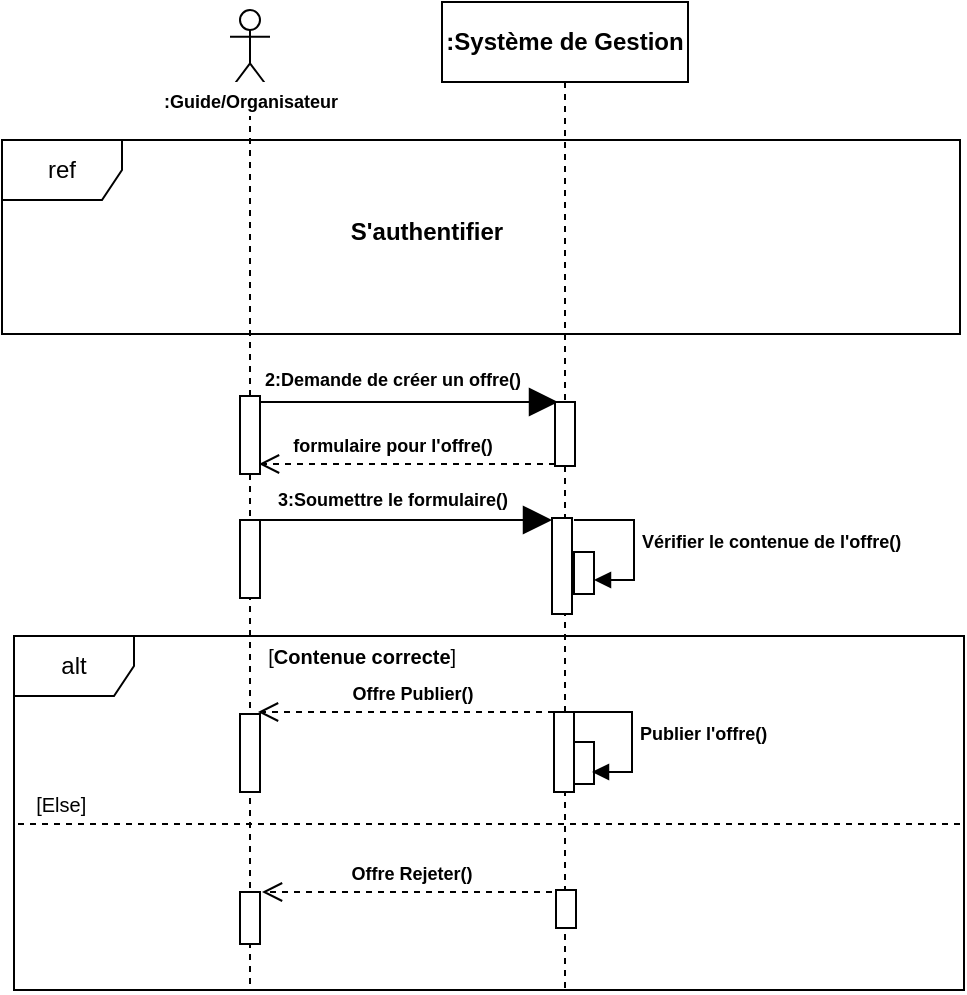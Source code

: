 <mxfile version="26.2.13">
  <diagram name="Page-1" id="_qcOmSuMuhV6xTqS9fBc">
    <mxGraphModel dx="868" dy="519" grid="0" gridSize="10" guides="1" tooltips="1" connect="1" arrows="1" fold="1" page="1" pageScale="1" pageWidth="827" pageHeight="1169" math="0" shadow="0">
      <root>
        <mxCell id="0" />
        <mxCell id="1" parent="0" />
        <mxCell id="-S7DJr_aftCFXgjF22eF-2" value="&lt;b&gt;:Système de Gestion&lt;/b&gt;" style="shape=umlLifeline;perimeter=lifelinePerimeter;whiteSpace=wrap;html=1;container=0;dropTarget=0;collapsible=0;recursiveResize=0;outlineConnect=0;portConstraint=eastwest;newEdgeStyle={&quot;edgeStyle&quot;:&quot;elbowEdgeStyle&quot;,&quot;elbow&quot;:&quot;vertical&quot;,&quot;curved&quot;:0,&quot;rounded&quot;:0};fillColor=light-dark(#FFFFFF, #ffffff);strokeColor=light-dark(#000000,#000000);labelBackgroundColor=none;fontColor=light-dark(#000000,#000000);" vertex="1" parent="1">
          <mxGeometry x="333" y="85" width="123" height="495" as="geometry" />
        </mxCell>
        <mxCell id="-S7DJr_aftCFXgjF22eF-4" value="" style="html=1;points=[[0,0,0,0,5],[0,1,0,0,-5],[1,0,0,0,5],[1,1,0,0,-5]];perimeter=orthogonalPerimeter;outlineConnect=0;targetShapes=umlLifeline;portConstraint=eastwest;newEdgeStyle={&quot;curved&quot;:0,&quot;rounded&quot;:0};fillColor=light-dark(#FFFFFF,#FFFFFF);strokeColor=light-dark(#000000,#000000);" vertex="1" parent="-S7DJr_aftCFXgjF22eF-2">
          <mxGeometry x="55" y="258" width="10" height="48" as="geometry" />
        </mxCell>
        <mxCell id="-S7DJr_aftCFXgjF22eF-6" value="" style="html=1;points=[[0,0,0,0,5],[0,1,0,0,-5],[1,0,0,0,5],[1,1,0,0,-5]];perimeter=orthogonalPerimeter;outlineConnect=0;targetShapes=umlLifeline;portConstraint=eastwest;newEdgeStyle={&quot;curved&quot;:0,&quot;rounded&quot;:0};fillColor=light-dark(#FFFFFF,#FFFFFF);strokeColor=light-dark(#000000,#000000);" vertex="1" parent="-S7DJr_aftCFXgjF22eF-2">
          <mxGeometry x="56" y="355" width="10" height="40" as="geometry" />
        </mxCell>
        <mxCell id="-S7DJr_aftCFXgjF22eF-7" value="" style="html=1;points=[[0,0,0,0,5],[0,1,0,0,-5],[1,0,0,0,5],[1,1,0,0,-5]];perimeter=orthogonalPerimeter;outlineConnect=0;targetShapes=umlLifeline;portConstraint=eastwest;newEdgeStyle={&quot;curved&quot;:0,&quot;rounded&quot;:0};fillColor=light-dark(#FFFFFF,#FFFFFF);strokeColor=light-dark(#000000,#000000);" vertex="1" parent="-S7DJr_aftCFXgjF22eF-2">
          <mxGeometry x="57" y="444" width="10" height="19" as="geometry" />
        </mxCell>
        <mxCell id="-S7DJr_aftCFXgjF22eF-65" value="" style="html=1;points=[[0,0,0,0,5],[0,1,0,0,-5],[1,0,0,0,5],[1,1,0,0,-5]];perimeter=orthogonalPerimeter;outlineConnect=0;targetShapes=umlLifeline;portConstraint=eastwest;newEdgeStyle={&quot;curved&quot;:0,&quot;rounded&quot;:0};" vertex="1" parent="-S7DJr_aftCFXgjF22eF-2">
          <mxGeometry x="66" y="370" width="10" height="21" as="geometry" />
        </mxCell>
        <mxCell id="-S7DJr_aftCFXgjF22eF-66" value="&lt;b&gt;&lt;font style=&quot;font-size: 9px;&quot;&gt;Publier l&#39;offre()&lt;/font&gt;&lt;/b&gt;" style="html=1;align=left;spacingLeft=2;endArrow=block;rounded=0;edgeStyle=orthogonalEdgeStyle;curved=0;rounded=0;" edge="1" parent="-S7DJr_aftCFXgjF22eF-2">
          <mxGeometry relative="1" as="geometry">
            <mxPoint x="65" y="355" as="sourcePoint" />
            <Array as="points">
              <mxPoint x="95" y="385" />
            </Array>
            <mxPoint x="75" y="385" as="targetPoint" />
          </mxGeometry>
        </mxCell>
        <mxCell id="-S7DJr_aftCFXgjF22eF-1" value="alt" style="shape=umlFrame;whiteSpace=wrap;html=1;pointerEvents=0;labelBorderColor=none;fillColor=light-dark(#FFFFFF,#FFFFFF);fontColor=light-dark(#000000,#000000);strokeColor=light-dark(#000000,#000000);" vertex="1" parent="1">
          <mxGeometry x="119" y="402" width="475" height="177" as="geometry" />
        </mxCell>
        <mxCell id="-S7DJr_aftCFXgjF22eF-9" value="" style="shape=umlLifeline;perimeter=lifelinePerimeter;whiteSpace=wrap;html=1;container=1;dropTarget=0;collapsible=0;recursiveResize=0;outlineConnect=0;portConstraint=eastwest;newEdgeStyle={&quot;curved&quot;:0,&quot;rounded&quot;:0};participant=umlActor;fillColor=light-dark(#FFFFFF,#000000);strokeColor=light-dark(#000000,#000000);" vertex="1" parent="1">
          <mxGeometry x="227" y="89" width="20" height="490" as="geometry" />
        </mxCell>
        <mxCell id="-S7DJr_aftCFXgjF22eF-11" value="" style="html=1;points=[[0,0,0,0,5],[0,1,0,0,-5],[1,0,0,0,5],[1,1,0,0,-5]];perimeter=orthogonalPerimeter;outlineConnect=0;targetShapes=umlLifeline;portConstraint=eastwest;newEdgeStyle={&quot;curved&quot;:0,&quot;rounded&quot;:0};fillColor=light-dark(#FFFFFF,#FFFFFF);strokeColor=light-dark(#000000,#000000);" vertex="1" parent="-S7DJr_aftCFXgjF22eF-9">
          <mxGeometry x="5" y="255" width="10" height="39" as="geometry" />
        </mxCell>
        <mxCell id="-S7DJr_aftCFXgjF22eF-13" value="" style="html=1;points=[[0,0,0,0,5],[0,1,0,0,-5],[1,0,0,0,5],[1,1,0,0,-5]];perimeter=orthogonalPerimeter;outlineConnect=0;targetShapes=umlLifeline;portConstraint=eastwest;newEdgeStyle={&quot;curved&quot;:0,&quot;rounded&quot;:0};fillColor=light-dark(#FFFFFF,#FFFFFF);strokeColor=light-dark(#000000,#000000);" vertex="1" parent="-S7DJr_aftCFXgjF22eF-9">
          <mxGeometry x="5" y="352" width="10" height="39" as="geometry" />
        </mxCell>
        <mxCell id="-S7DJr_aftCFXgjF22eF-14" value="" style="html=1;points=[[0,0,0,0,5],[0,1,0,0,-5],[1,0,0,0,5],[1,1,0,0,-5]];perimeter=orthogonalPerimeter;outlineConnect=0;targetShapes=umlLifeline;portConstraint=eastwest;newEdgeStyle={&quot;curved&quot;:0,&quot;rounded&quot;:0};fillColor=light-dark(#FFFFFF,#FFFFFF);strokeColor=light-dark(#000000,#000000);" vertex="1" parent="-S7DJr_aftCFXgjF22eF-9">
          <mxGeometry x="5" y="441" width="10" height="26" as="geometry" />
        </mxCell>
        <mxCell id="-S7DJr_aftCFXgjF22eF-84" value="" style="html=1;points=[[0,0,0,0,5],[0,1,0,0,-5],[1,0,0,0,5],[1,1,0,0,-5]];perimeter=orthogonalPerimeter;outlineConnect=0;targetShapes=umlLifeline;portConstraint=eastwest;newEdgeStyle={&quot;curved&quot;:0,&quot;rounded&quot;:0};fillColor=light-dark(#FFFFFF,#FFFFFF);strokeColor=light-dark(#000000,#000000);" vertex="1" parent="-S7DJr_aftCFXgjF22eF-9">
          <mxGeometry x="5" y="193" width="10" height="39" as="geometry" />
        </mxCell>
        <mxCell id="-S7DJr_aftCFXgjF22eF-22" value="" style="endArrow=block;endFill=1;endSize=12;html=1;rounded=0;strokeColor=light-dark(#000000,#000000);" edge="1" parent="1">
          <mxGeometry width="160" relative="1" as="geometry">
            <mxPoint x="239" y="344" as="sourcePoint" />
            <mxPoint x="388" y="344" as="targetPoint" />
          </mxGeometry>
        </mxCell>
        <mxCell id="-S7DJr_aftCFXgjF22eF-23" value="&lt;font style=&quot;color: light-dark(rgb(0, 0, 0), rgb(0, 0, 0)); font-size: 9px;&quot;&gt;&lt;b&gt;3:Soumettre le formulaire()&lt;/b&gt;&lt;/font&gt;" style="text;html=1;align=center;verticalAlign=middle;whiteSpace=wrap;rounded=0;" vertex="1" parent="1">
          <mxGeometry x="235.64" y="324" width="145.08" height="17" as="geometry" />
        </mxCell>
        <mxCell id="-S7DJr_aftCFXgjF22eF-40" value="" style="html=1;verticalAlign=bottom;endArrow=open;dashed=1;endSize=8;curved=0;rounded=0;strokeColor=light-dark(#000000,#000000);" edge="1" parent="1">
          <mxGeometry relative="1" as="geometry">
            <mxPoint x="389" y="440" as="sourcePoint" />
            <mxPoint x="241" y="440" as="targetPoint" />
          </mxGeometry>
        </mxCell>
        <mxCell id="-S7DJr_aftCFXgjF22eF-41" value="&lt;font style=&quot;color: light-dark(rgb(0, 0, 0), rgb(0, 0, 0)); font-size: 9px;&quot;&gt;&lt;b&gt;Offre Publier()&lt;/b&gt;&lt;/font&gt;" style="text;html=1;align=center;verticalAlign=middle;whiteSpace=wrap;rounded=0;" vertex="1" parent="1">
          <mxGeometry x="270.28" y="421" width="97" height="17" as="geometry" />
        </mxCell>
        <mxCell id="-S7DJr_aftCFXgjF22eF-42" value="" style="line;strokeWidth=1;fillColor=none;align=left;verticalAlign=middle;spacingTop=-1;spacingLeft=3;spacingRight=3;rotatable=0;labelPosition=right;points=[];portConstraint=eastwest;strokeColor=light-dark(#000000,#000000);dashed=1;" vertex="1" parent="1">
          <mxGeometry x="121" y="492" width="473" height="8" as="geometry" />
        </mxCell>
        <mxCell id="-S7DJr_aftCFXgjF22eF-43" value="&lt;font style=&quot;color: light-dark(rgb(0, 0, 0), rgb(0, 0, 0)); font-size: 10px;&quot;&gt;[Else]&amp;nbsp;&lt;/font&gt;" style="text;html=1;align=center;verticalAlign=middle;whiteSpace=wrap;rounded=0;" vertex="1" parent="1">
          <mxGeometry x="122" y="476" width="44" height="19" as="geometry" />
        </mxCell>
        <mxCell id="-S7DJr_aftCFXgjF22eF-44" value="" style="html=1;verticalAlign=bottom;endArrow=open;dashed=1;endSize=8;curved=0;rounded=0;strokeColor=light-dark(#000000,#000000);" edge="1" parent="1">
          <mxGeometry relative="1" as="geometry">
            <mxPoint x="388" y="530" as="sourcePoint" />
            <mxPoint x="243" y="530" as="targetPoint" />
          </mxGeometry>
        </mxCell>
        <mxCell id="-S7DJr_aftCFXgjF22eF-45" value="&lt;b style=&quot;font-size: 9px;&quot;&gt;Offre Rejeter()&lt;/b&gt;" style="text;html=1;align=center;verticalAlign=middle;whiteSpace=wrap;rounded=0;" vertex="1" parent="1">
          <mxGeometry x="270.64" y="511" width="94.36" height="17" as="geometry" />
        </mxCell>
        <mxCell id="-S7DJr_aftCFXgjF22eF-64" value="&lt;font style=&quot;color: light-dark(rgb(0, 0, 0), rgb(0, 0, 0)); font-size: 10px;&quot;&gt;[&lt;b&gt;Contenue correcte&lt;/b&gt;]&amp;nbsp;&lt;/font&gt;" style="text;html=1;align=center;verticalAlign=middle;whiteSpace=wrap;rounded=0;" vertex="1" parent="1">
          <mxGeometry x="242" y="402" width="105" height="19" as="geometry" />
        </mxCell>
        <mxCell id="-S7DJr_aftCFXgjF22eF-75" value="&lt;font style=&quot;font-size: 9px;&quot;&gt;&lt;b&gt;2:Demande de créer un offre()&lt;/b&gt;&lt;/font&gt;" style="text;html=1;align=center;verticalAlign=middle;whiteSpace=wrap;rounded=0;" vertex="1" parent="1">
          <mxGeometry x="236" y="262" width="144.72" height="22" as="geometry" />
        </mxCell>
        <mxCell id="-S7DJr_aftCFXgjF22eF-76" value="&lt;font style=&quot;font-size: 9px;&quot;&gt;&lt;b&gt;:Guide/Organisateur&lt;/b&gt;&lt;/font&gt;" style="text;html=1;align=center;verticalAlign=middle;whiteSpace=wrap;rounded=0;fillColor=#FFFFFF;" vertex="1" parent="1">
          <mxGeometry x="207" y="125" width="61" height="17" as="geometry" />
        </mxCell>
        <mxCell id="-S7DJr_aftCFXgjF22eF-81" value="&lt;b&gt;&lt;font style=&quot;font-size: 9px;&quot;&gt;Vérifier le contenue de l&#39;offre()&lt;/font&gt;&lt;/b&gt;" style="html=1;align=left;spacingLeft=2;endArrow=block;rounded=0;edgeStyle=orthogonalEdgeStyle;curved=0;rounded=0;" edge="1" parent="1">
          <mxGeometry relative="1" as="geometry">
            <mxPoint x="399" y="344" as="sourcePoint" />
            <Array as="points">
              <mxPoint x="429" y="344" />
              <mxPoint x="429" y="374" />
            </Array>
            <mxPoint x="409" y="374" as="targetPoint" />
          </mxGeometry>
        </mxCell>
        <mxCell id="-S7DJr_aftCFXgjF22eF-82" value="" style="html=1;points=[[0,0,0,0,5],[0,1,0,0,-5],[1,0,0,0,5],[1,1,0,0,-5]];perimeter=orthogonalPerimeter;outlineConnect=0;targetShapes=umlLifeline;portConstraint=eastwest;newEdgeStyle={&quot;curved&quot;:0,&quot;rounded&quot;:0};" vertex="1" parent="1">
          <mxGeometry x="399" y="360" width="10" height="21" as="geometry" />
        </mxCell>
        <mxCell id="-S7DJr_aftCFXgjF22eF-83" value="S&#39;authentifier" style="text;align=center;fontStyle=1;verticalAlign=middle;spacingLeft=3;spacingRight=3;strokeColor=none;rotatable=0;points=[[0,0.5],[1,0.5]];portConstraint=eastwest;html=1;" vertex="1" parent="1">
          <mxGeometry x="285" y="187" width="80" height="26" as="geometry" />
        </mxCell>
        <mxCell id="-S7DJr_aftCFXgjF22eF-85" value="" style="html=1;points=[[0,0,0,0,5],[0,1,0,0,-5],[1,0,0,0,5],[1,1,0,0,-5]];perimeter=orthogonalPerimeter;outlineConnect=0;targetShapes=umlLifeline;portConstraint=eastwest;newEdgeStyle={&quot;curved&quot;:0,&quot;rounded&quot;:0};fillColor=light-dark(#FFFFFF,#FFFFFF);strokeColor=light-dark(#000000,#000000);" vertex="1" parent="1">
          <mxGeometry x="389.5" y="285" width="10" height="32" as="geometry" />
        </mxCell>
        <mxCell id="-S7DJr_aftCFXgjF22eF-87" value="" style="endArrow=block;endFill=1;endSize=12;html=1;rounded=0;strokeColor=light-dark(#000000,#000000);" edge="1" parent="1">
          <mxGeometry width="160" relative="1" as="geometry">
            <mxPoint x="242" y="285" as="sourcePoint" />
            <mxPoint x="391" y="285" as="targetPoint" />
          </mxGeometry>
        </mxCell>
        <mxCell id="-S7DJr_aftCFXgjF22eF-88" value="" style="html=1;verticalAlign=bottom;endArrow=open;dashed=1;endSize=8;curved=0;rounded=0;strokeColor=light-dark(#000000,#000000);" edge="1" parent="1">
          <mxGeometry relative="1" as="geometry">
            <mxPoint x="389.5" y="316" as="sourcePoint" />
            <mxPoint x="241.5" y="316" as="targetPoint" />
          </mxGeometry>
        </mxCell>
        <mxCell id="-S7DJr_aftCFXgjF22eF-89" value="&lt;font style=&quot;font-size: 9px;&quot;&gt;&lt;b&gt;formulaire pour l&#39;offre()&lt;/b&gt;&lt;/font&gt;" style="text;html=1;align=center;verticalAlign=middle;whiteSpace=wrap;rounded=0;" vertex="1" parent="1">
          <mxGeometry x="236" y="295" width="144.72" height="22" as="geometry" />
        </mxCell>
        <mxCell id="-S7DJr_aftCFXgjF22eF-78" value="ref" style="shape=umlFrame;whiteSpace=wrap;html=1;pointerEvents=0;fillColor=#FFFFFF;fillStyle=auto;" vertex="1" parent="1">
          <mxGeometry x="113" y="154" width="479" height="97" as="geometry" />
        </mxCell>
      </root>
    </mxGraphModel>
  </diagram>
</mxfile>
